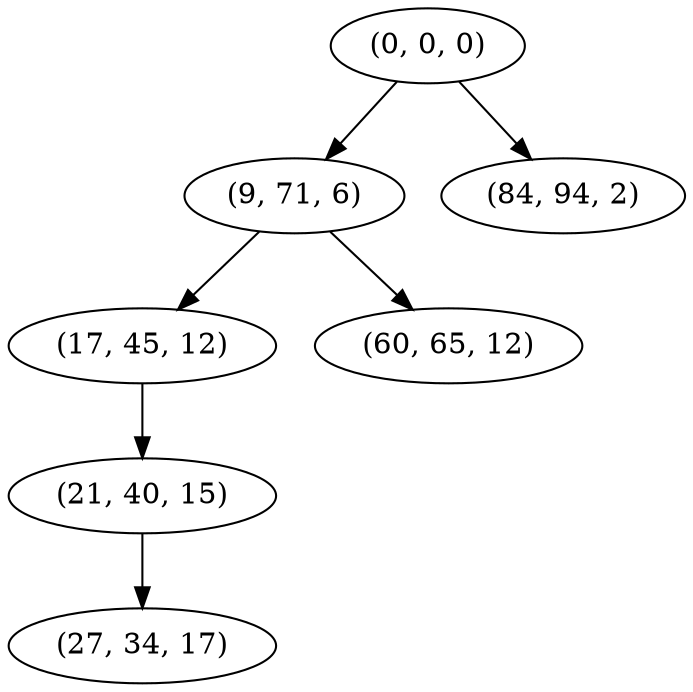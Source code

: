 digraph tree {
    "(0, 0, 0)";
    "(9, 71, 6)";
    "(17, 45, 12)";
    "(21, 40, 15)";
    "(27, 34, 17)";
    "(60, 65, 12)";
    "(84, 94, 2)";
    "(0, 0, 0)" -> "(9, 71, 6)";
    "(0, 0, 0)" -> "(84, 94, 2)";
    "(9, 71, 6)" -> "(17, 45, 12)";
    "(9, 71, 6)" -> "(60, 65, 12)";
    "(17, 45, 12)" -> "(21, 40, 15)";
    "(21, 40, 15)" -> "(27, 34, 17)";
}
